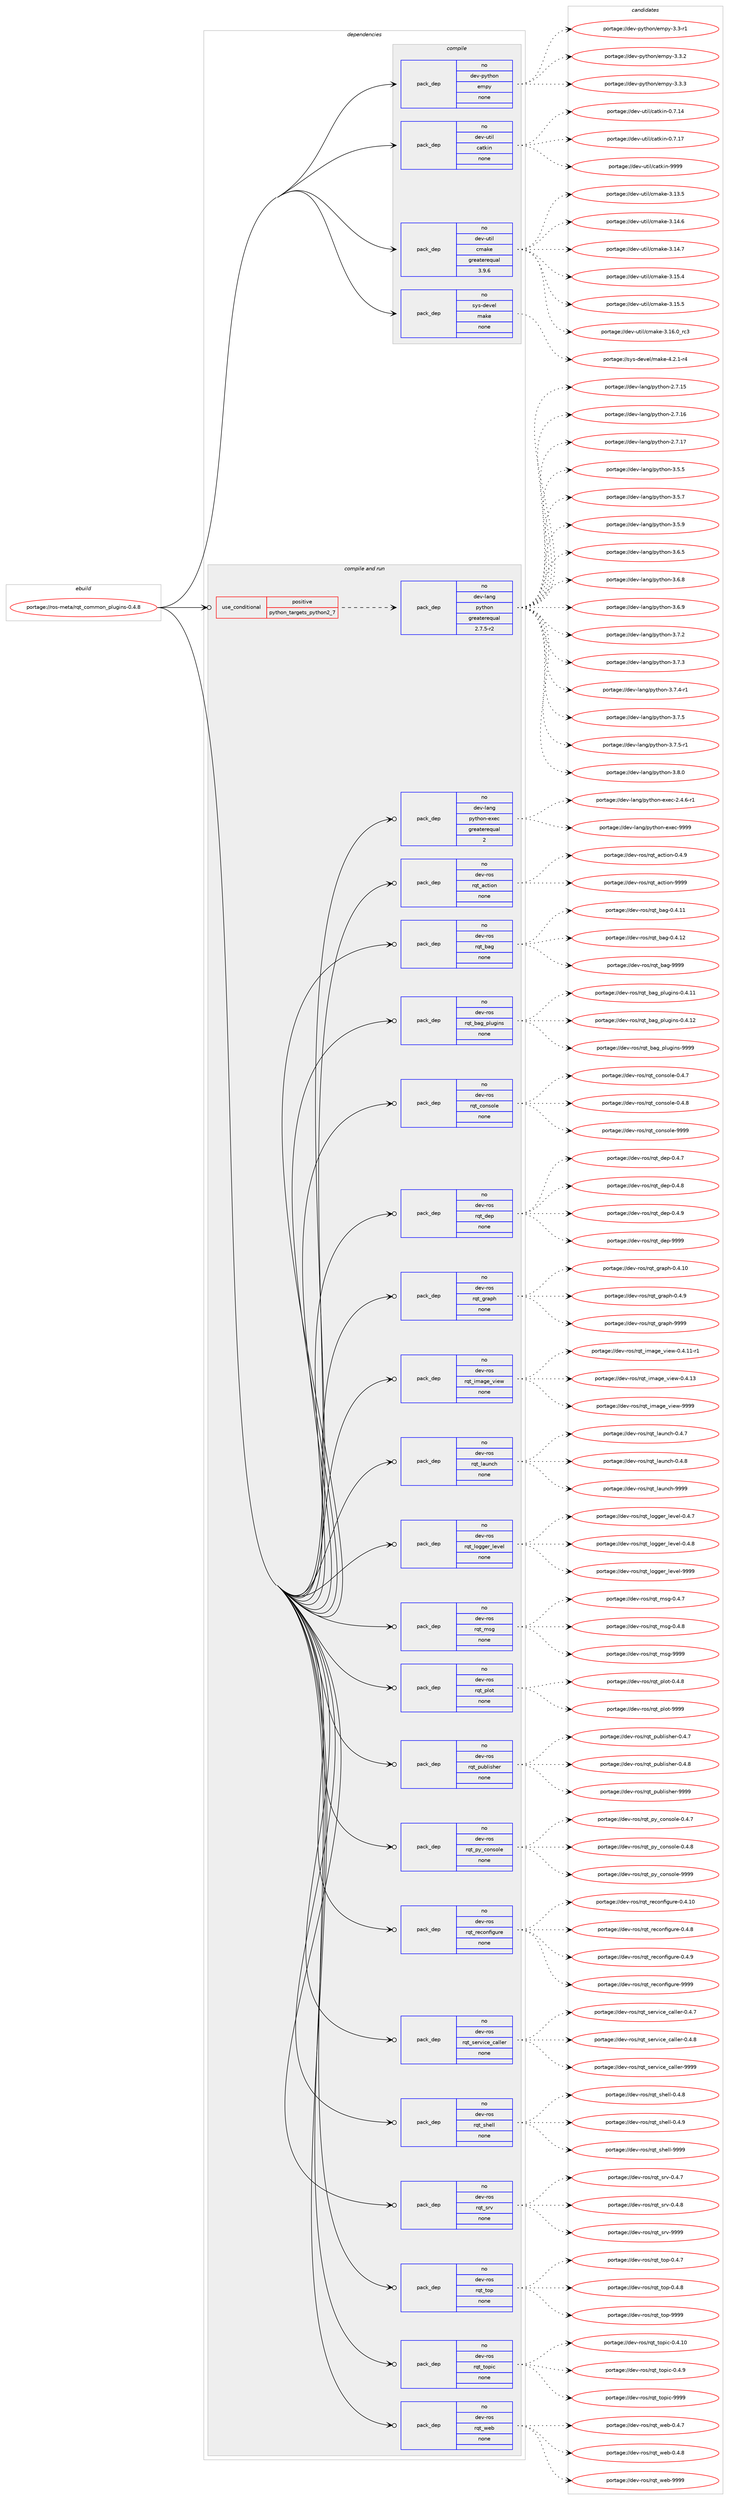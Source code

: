 digraph prolog {

# *************
# Graph options
# *************

newrank=true;
concentrate=true;
compound=true;
graph [rankdir=LR,fontname=Helvetica,fontsize=10,ranksep=1.5];#, ranksep=2.5, nodesep=0.2];
edge  [arrowhead=vee];
node  [fontname=Helvetica,fontsize=10];

# **********
# The ebuild
# **********

subgraph cluster_leftcol {
color=gray;
rank=same;
label=<<i>ebuild</i>>;
id [label="portage://ros-meta/rqt_common_plugins-0.4.8", color=red, width=4, href="../ros-meta/rqt_common_plugins-0.4.8.svg"];
}

# ****************
# The dependencies
# ****************

subgraph cluster_midcol {
color=gray;
label=<<i>dependencies</i>>;
subgraph cluster_compile {
fillcolor="#eeeeee";
style=filled;
label=<<i>compile</i>>;
subgraph pack280114 {
dependency381483 [label=<<TABLE BORDER="0" CELLBORDER="1" CELLSPACING="0" CELLPADDING="4" WIDTH="220"><TR><TD ROWSPAN="6" CELLPADDING="30">pack_dep</TD></TR><TR><TD WIDTH="110">no</TD></TR><TR><TD>dev-python</TD></TR><TR><TD>empy</TD></TR><TR><TD>none</TD></TR><TR><TD></TD></TR></TABLE>>, shape=none, color=blue];
}
id:e -> dependency381483:w [weight=20,style="solid",arrowhead="vee"];
subgraph pack280115 {
dependency381484 [label=<<TABLE BORDER="0" CELLBORDER="1" CELLSPACING="0" CELLPADDING="4" WIDTH="220"><TR><TD ROWSPAN="6" CELLPADDING="30">pack_dep</TD></TR><TR><TD WIDTH="110">no</TD></TR><TR><TD>dev-util</TD></TR><TR><TD>catkin</TD></TR><TR><TD>none</TD></TR><TR><TD></TD></TR></TABLE>>, shape=none, color=blue];
}
id:e -> dependency381484:w [weight=20,style="solid",arrowhead="vee"];
subgraph pack280116 {
dependency381485 [label=<<TABLE BORDER="0" CELLBORDER="1" CELLSPACING="0" CELLPADDING="4" WIDTH="220"><TR><TD ROWSPAN="6" CELLPADDING="30">pack_dep</TD></TR><TR><TD WIDTH="110">no</TD></TR><TR><TD>dev-util</TD></TR><TR><TD>cmake</TD></TR><TR><TD>greaterequal</TD></TR><TR><TD>3.9.6</TD></TR></TABLE>>, shape=none, color=blue];
}
id:e -> dependency381485:w [weight=20,style="solid",arrowhead="vee"];
subgraph pack280117 {
dependency381486 [label=<<TABLE BORDER="0" CELLBORDER="1" CELLSPACING="0" CELLPADDING="4" WIDTH="220"><TR><TD ROWSPAN="6" CELLPADDING="30">pack_dep</TD></TR><TR><TD WIDTH="110">no</TD></TR><TR><TD>sys-devel</TD></TR><TR><TD>make</TD></TR><TR><TD>none</TD></TR><TR><TD></TD></TR></TABLE>>, shape=none, color=blue];
}
id:e -> dependency381486:w [weight=20,style="solid",arrowhead="vee"];
}
subgraph cluster_compileandrun {
fillcolor="#eeeeee";
style=filled;
label=<<i>compile and run</i>>;
subgraph cond94949 {
dependency381487 [label=<<TABLE BORDER="0" CELLBORDER="1" CELLSPACING="0" CELLPADDING="4"><TR><TD ROWSPAN="3" CELLPADDING="10">use_conditional</TD></TR><TR><TD>positive</TD></TR><TR><TD>python_targets_python2_7</TD></TR></TABLE>>, shape=none, color=red];
subgraph pack280118 {
dependency381488 [label=<<TABLE BORDER="0" CELLBORDER="1" CELLSPACING="0" CELLPADDING="4" WIDTH="220"><TR><TD ROWSPAN="6" CELLPADDING="30">pack_dep</TD></TR><TR><TD WIDTH="110">no</TD></TR><TR><TD>dev-lang</TD></TR><TR><TD>python</TD></TR><TR><TD>greaterequal</TD></TR><TR><TD>2.7.5-r2</TD></TR></TABLE>>, shape=none, color=blue];
}
dependency381487:e -> dependency381488:w [weight=20,style="dashed",arrowhead="vee"];
}
id:e -> dependency381487:w [weight=20,style="solid",arrowhead="odotvee"];
subgraph pack280119 {
dependency381489 [label=<<TABLE BORDER="0" CELLBORDER="1" CELLSPACING="0" CELLPADDING="4" WIDTH="220"><TR><TD ROWSPAN="6" CELLPADDING="30">pack_dep</TD></TR><TR><TD WIDTH="110">no</TD></TR><TR><TD>dev-lang</TD></TR><TR><TD>python-exec</TD></TR><TR><TD>greaterequal</TD></TR><TR><TD>2</TD></TR></TABLE>>, shape=none, color=blue];
}
id:e -> dependency381489:w [weight=20,style="solid",arrowhead="odotvee"];
subgraph pack280120 {
dependency381490 [label=<<TABLE BORDER="0" CELLBORDER="1" CELLSPACING="0" CELLPADDING="4" WIDTH="220"><TR><TD ROWSPAN="6" CELLPADDING="30">pack_dep</TD></TR><TR><TD WIDTH="110">no</TD></TR><TR><TD>dev-ros</TD></TR><TR><TD>rqt_action</TD></TR><TR><TD>none</TD></TR><TR><TD></TD></TR></TABLE>>, shape=none, color=blue];
}
id:e -> dependency381490:w [weight=20,style="solid",arrowhead="odotvee"];
subgraph pack280121 {
dependency381491 [label=<<TABLE BORDER="0" CELLBORDER="1" CELLSPACING="0" CELLPADDING="4" WIDTH="220"><TR><TD ROWSPAN="6" CELLPADDING="30">pack_dep</TD></TR><TR><TD WIDTH="110">no</TD></TR><TR><TD>dev-ros</TD></TR><TR><TD>rqt_bag</TD></TR><TR><TD>none</TD></TR><TR><TD></TD></TR></TABLE>>, shape=none, color=blue];
}
id:e -> dependency381491:w [weight=20,style="solid",arrowhead="odotvee"];
subgraph pack280122 {
dependency381492 [label=<<TABLE BORDER="0" CELLBORDER="1" CELLSPACING="0" CELLPADDING="4" WIDTH="220"><TR><TD ROWSPAN="6" CELLPADDING="30">pack_dep</TD></TR><TR><TD WIDTH="110">no</TD></TR><TR><TD>dev-ros</TD></TR><TR><TD>rqt_bag_plugins</TD></TR><TR><TD>none</TD></TR><TR><TD></TD></TR></TABLE>>, shape=none, color=blue];
}
id:e -> dependency381492:w [weight=20,style="solid",arrowhead="odotvee"];
subgraph pack280123 {
dependency381493 [label=<<TABLE BORDER="0" CELLBORDER="1" CELLSPACING="0" CELLPADDING="4" WIDTH="220"><TR><TD ROWSPAN="6" CELLPADDING="30">pack_dep</TD></TR><TR><TD WIDTH="110">no</TD></TR><TR><TD>dev-ros</TD></TR><TR><TD>rqt_console</TD></TR><TR><TD>none</TD></TR><TR><TD></TD></TR></TABLE>>, shape=none, color=blue];
}
id:e -> dependency381493:w [weight=20,style="solid",arrowhead="odotvee"];
subgraph pack280124 {
dependency381494 [label=<<TABLE BORDER="0" CELLBORDER="1" CELLSPACING="0" CELLPADDING="4" WIDTH="220"><TR><TD ROWSPAN="6" CELLPADDING="30">pack_dep</TD></TR><TR><TD WIDTH="110">no</TD></TR><TR><TD>dev-ros</TD></TR><TR><TD>rqt_dep</TD></TR><TR><TD>none</TD></TR><TR><TD></TD></TR></TABLE>>, shape=none, color=blue];
}
id:e -> dependency381494:w [weight=20,style="solid",arrowhead="odotvee"];
subgraph pack280125 {
dependency381495 [label=<<TABLE BORDER="0" CELLBORDER="1" CELLSPACING="0" CELLPADDING="4" WIDTH="220"><TR><TD ROWSPAN="6" CELLPADDING="30">pack_dep</TD></TR><TR><TD WIDTH="110">no</TD></TR><TR><TD>dev-ros</TD></TR><TR><TD>rqt_graph</TD></TR><TR><TD>none</TD></TR><TR><TD></TD></TR></TABLE>>, shape=none, color=blue];
}
id:e -> dependency381495:w [weight=20,style="solid",arrowhead="odotvee"];
subgraph pack280126 {
dependency381496 [label=<<TABLE BORDER="0" CELLBORDER="1" CELLSPACING="0" CELLPADDING="4" WIDTH="220"><TR><TD ROWSPAN="6" CELLPADDING="30">pack_dep</TD></TR><TR><TD WIDTH="110">no</TD></TR><TR><TD>dev-ros</TD></TR><TR><TD>rqt_image_view</TD></TR><TR><TD>none</TD></TR><TR><TD></TD></TR></TABLE>>, shape=none, color=blue];
}
id:e -> dependency381496:w [weight=20,style="solid",arrowhead="odotvee"];
subgraph pack280127 {
dependency381497 [label=<<TABLE BORDER="0" CELLBORDER="1" CELLSPACING="0" CELLPADDING="4" WIDTH="220"><TR><TD ROWSPAN="6" CELLPADDING="30">pack_dep</TD></TR><TR><TD WIDTH="110">no</TD></TR><TR><TD>dev-ros</TD></TR><TR><TD>rqt_launch</TD></TR><TR><TD>none</TD></TR><TR><TD></TD></TR></TABLE>>, shape=none, color=blue];
}
id:e -> dependency381497:w [weight=20,style="solid",arrowhead="odotvee"];
subgraph pack280128 {
dependency381498 [label=<<TABLE BORDER="0" CELLBORDER="1" CELLSPACING="0" CELLPADDING="4" WIDTH="220"><TR><TD ROWSPAN="6" CELLPADDING="30">pack_dep</TD></TR><TR><TD WIDTH="110">no</TD></TR><TR><TD>dev-ros</TD></TR><TR><TD>rqt_logger_level</TD></TR><TR><TD>none</TD></TR><TR><TD></TD></TR></TABLE>>, shape=none, color=blue];
}
id:e -> dependency381498:w [weight=20,style="solid",arrowhead="odotvee"];
subgraph pack280129 {
dependency381499 [label=<<TABLE BORDER="0" CELLBORDER="1" CELLSPACING="0" CELLPADDING="4" WIDTH="220"><TR><TD ROWSPAN="6" CELLPADDING="30">pack_dep</TD></TR><TR><TD WIDTH="110">no</TD></TR><TR><TD>dev-ros</TD></TR><TR><TD>rqt_msg</TD></TR><TR><TD>none</TD></TR><TR><TD></TD></TR></TABLE>>, shape=none, color=blue];
}
id:e -> dependency381499:w [weight=20,style="solid",arrowhead="odotvee"];
subgraph pack280130 {
dependency381500 [label=<<TABLE BORDER="0" CELLBORDER="1" CELLSPACING="0" CELLPADDING="4" WIDTH="220"><TR><TD ROWSPAN="6" CELLPADDING="30">pack_dep</TD></TR><TR><TD WIDTH="110">no</TD></TR><TR><TD>dev-ros</TD></TR><TR><TD>rqt_plot</TD></TR><TR><TD>none</TD></TR><TR><TD></TD></TR></TABLE>>, shape=none, color=blue];
}
id:e -> dependency381500:w [weight=20,style="solid",arrowhead="odotvee"];
subgraph pack280131 {
dependency381501 [label=<<TABLE BORDER="0" CELLBORDER="1" CELLSPACING="0" CELLPADDING="4" WIDTH="220"><TR><TD ROWSPAN="6" CELLPADDING="30">pack_dep</TD></TR><TR><TD WIDTH="110">no</TD></TR><TR><TD>dev-ros</TD></TR><TR><TD>rqt_publisher</TD></TR><TR><TD>none</TD></TR><TR><TD></TD></TR></TABLE>>, shape=none, color=blue];
}
id:e -> dependency381501:w [weight=20,style="solid",arrowhead="odotvee"];
subgraph pack280132 {
dependency381502 [label=<<TABLE BORDER="0" CELLBORDER="1" CELLSPACING="0" CELLPADDING="4" WIDTH="220"><TR><TD ROWSPAN="6" CELLPADDING="30">pack_dep</TD></TR><TR><TD WIDTH="110">no</TD></TR><TR><TD>dev-ros</TD></TR><TR><TD>rqt_py_console</TD></TR><TR><TD>none</TD></TR><TR><TD></TD></TR></TABLE>>, shape=none, color=blue];
}
id:e -> dependency381502:w [weight=20,style="solid",arrowhead="odotvee"];
subgraph pack280133 {
dependency381503 [label=<<TABLE BORDER="0" CELLBORDER="1" CELLSPACING="0" CELLPADDING="4" WIDTH="220"><TR><TD ROWSPAN="6" CELLPADDING="30">pack_dep</TD></TR><TR><TD WIDTH="110">no</TD></TR><TR><TD>dev-ros</TD></TR><TR><TD>rqt_reconfigure</TD></TR><TR><TD>none</TD></TR><TR><TD></TD></TR></TABLE>>, shape=none, color=blue];
}
id:e -> dependency381503:w [weight=20,style="solid",arrowhead="odotvee"];
subgraph pack280134 {
dependency381504 [label=<<TABLE BORDER="0" CELLBORDER="1" CELLSPACING="0" CELLPADDING="4" WIDTH="220"><TR><TD ROWSPAN="6" CELLPADDING="30">pack_dep</TD></TR><TR><TD WIDTH="110">no</TD></TR><TR><TD>dev-ros</TD></TR><TR><TD>rqt_service_caller</TD></TR><TR><TD>none</TD></TR><TR><TD></TD></TR></TABLE>>, shape=none, color=blue];
}
id:e -> dependency381504:w [weight=20,style="solid",arrowhead="odotvee"];
subgraph pack280135 {
dependency381505 [label=<<TABLE BORDER="0" CELLBORDER="1" CELLSPACING="0" CELLPADDING="4" WIDTH="220"><TR><TD ROWSPAN="6" CELLPADDING="30">pack_dep</TD></TR><TR><TD WIDTH="110">no</TD></TR><TR><TD>dev-ros</TD></TR><TR><TD>rqt_shell</TD></TR><TR><TD>none</TD></TR><TR><TD></TD></TR></TABLE>>, shape=none, color=blue];
}
id:e -> dependency381505:w [weight=20,style="solid",arrowhead="odotvee"];
subgraph pack280136 {
dependency381506 [label=<<TABLE BORDER="0" CELLBORDER="1" CELLSPACING="0" CELLPADDING="4" WIDTH="220"><TR><TD ROWSPAN="6" CELLPADDING="30">pack_dep</TD></TR><TR><TD WIDTH="110">no</TD></TR><TR><TD>dev-ros</TD></TR><TR><TD>rqt_srv</TD></TR><TR><TD>none</TD></TR><TR><TD></TD></TR></TABLE>>, shape=none, color=blue];
}
id:e -> dependency381506:w [weight=20,style="solid",arrowhead="odotvee"];
subgraph pack280137 {
dependency381507 [label=<<TABLE BORDER="0" CELLBORDER="1" CELLSPACING="0" CELLPADDING="4" WIDTH="220"><TR><TD ROWSPAN="6" CELLPADDING="30">pack_dep</TD></TR><TR><TD WIDTH="110">no</TD></TR><TR><TD>dev-ros</TD></TR><TR><TD>rqt_top</TD></TR><TR><TD>none</TD></TR><TR><TD></TD></TR></TABLE>>, shape=none, color=blue];
}
id:e -> dependency381507:w [weight=20,style="solid",arrowhead="odotvee"];
subgraph pack280138 {
dependency381508 [label=<<TABLE BORDER="0" CELLBORDER="1" CELLSPACING="0" CELLPADDING="4" WIDTH="220"><TR><TD ROWSPAN="6" CELLPADDING="30">pack_dep</TD></TR><TR><TD WIDTH="110">no</TD></TR><TR><TD>dev-ros</TD></TR><TR><TD>rqt_topic</TD></TR><TR><TD>none</TD></TR><TR><TD></TD></TR></TABLE>>, shape=none, color=blue];
}
id:e -> dependency381508:w [weight=20,style="solid",arrowhead="odotvee"];
subgraph pack280139 {
dependency381509 [label=<<TABLE BORDER="0" CELLBORDER="1" CELLSPACING="0" CELLPADDING="4" WIDTH="220"><TR><TD ROWSPAN="6" CELLPADDING="30">pack_dep</TD></TR><TR><TD WIDTH="110">no</TD></TR><TR><TD>dev-ros</TD></TR><TR><TD>rqt_web</TD></TR><TR><TD>none</TD></TR><TR><TD></TD></TR></TABLE>>, shape=none, color=blue];
}
id:e -> dependency381509:w [weight=20,style="solid",arrowhead="odotvee"];
}
subgraph cluster_run {
fillcolor="#eeeeee";
style=filled;
label=<<i>run</i>>;
}
}

# **************
# The candidates
# **************

subgraph cluster_choices {
rank=same;
color=gray;
label=<<i>candidates</i>>;

subgraph choice280114 {
color=black;
nodesep=1;
choiceportage1001011184511212111610411111047101109112121455146514511449 [label="portage://dev-python/empy-3.3-r1", color=red, width=4,href="../dev-python/empy-3.3-r1.svg"];
choiceportage1001011184511212111610411111047101109112121455146514650 [label="portage://dev-python/empy-3.3.2", color=red, width=4,href="../dev-python/empy-3.3.2.svg"];
choiceportage1001011184511212111610411111047101109112121455146514651 [label="portage://dev-python/empy-3.3.3", color=red, width=4,href="../dev-python/empy-3.3.3.svg"];
dependency381483:e -> choiceportage1001011184511212111610411111047101109112121455146514511449:w [style=dotted,weight="100"];
dependency381483:e -> choiceportage1001011184511212111610411111047101109112121455146514650:w [style=dotted,weight="100"];
dependency381483:e -> choiceportage1001011184511212111610411111047101109112121455146514651:w [style=dotted,weight="100"];
}
subgraph choice280115 {
color=black;
nodesep=1;
choiceportage1001011184511711610510847999711610710511045484655464952 [label="portage://dev-util/catkin-0.7.14", color=red, width=4,href="../dev-util/catkin-0.7.14.svg"];
choiceportage1001011184511711610510847999711610710511045484655464955 [label="portage://dev-util/catkin-0.7.17", color=red, width=4,href="../dev-util/catkin-0.7.17.svg"];
choiceportage100101118451171161051084799971161071051104557575757 [label="portage://dev-util/catkin-9999", color=red, width=4,href="../dev-util/catkin-9999.svg"];
dependency381484:e -> choiceportage1001011184511711610510847999711610710511045484655464952:w [style=dotted,weight="100"];
dependency381484:e -> choiceportage1001011184511711610510847999711610710511045484655464955:w [style=dotted,weight="100"];
dependency381484:e -> choiceportage100101118451171161051084799971161071051104557575757:w [style=dotted,weight="100"];
}
subgraph choice280116 {
color=black;
nodesep=1;
choiceportage1001011184511711610510847991099710710145514649514653 [label="portage://dev-util/cmake-3.13.5", color=red, width=4,href="../dev-util/cmake-3.13.5.svg"];
choiceportage1001011184511711610510847991099710710145514649524654 [label="portage://dev-util/cmake-3.14.6", color=red, width=4,href="../dev-util/cmake-3.14.6.svg"];
choiceportage1001011184511711610510847991099710710145514649524655 [label="portage://dev-util/cmake-3.14.7", color=red, width=4,href="../dev-util/cmake-3.14.7.svg"];
choiceportage1001011184511711610510847991099710710145514649534652 [label="portage://dev-util/cmake-3.15.4", color=red, width=4,href="../dev-util/cmake-3.15.4.svg"];
choiceportage1001011184511711610510847991099710710145514649534653 [label="portage://dev-util/cmake-3.15.5", color=red, width=4,href="../dev-util/cmake-3.15.5.svg"];
choiceportage1001011184511711610510847991099710710145514649544648951149951 [label="portage://dev-util/cmake-3.16.0_rc3", color=red, width=4,href="../dev-util/cmake-3.16.0_rc3.svg"];
dependency381485:e -> choiceportage1001011184511711610510847991099710710145514649514653:w [style=dotted,weight="100"];
dependency381485:e -> choiceportage1001011184511711610510847991099710710145514649524654:w [style=dotted,weight="100"];
dependency381485:e -> choiceportage1001011184511711610510847991099710710145514649524655:w [style=dotted,weight="100"];
dependency381485:e -> choiceportage1001011184511711610510847991099710710145514649534652:w [style=dotted,weight="100"];
dependency381485:e -> choiceportage1001011184511711610510847991099710710145514649534653:w [style=dotted,weight="100"];
dependency381485:e -> choiceportage1001011184511711610510847991099710710145514649544648951149951:w [style=dotted,weight="100"];
}
subgraph choice280117 {
color=black;
nodesep=1;
choiceportage1151211154510010111810110847109971071014552465046494511452 [label="portage://sys-devel/make-4.2.1-r4", color=red, width=4,href="../sys-devel/make-4.2.1-r4.svg"];
dependency381486:e -> choiceportage1151211154510010111810110847109971071014552465046494511452:w [style=dotted,weight="100"];
}
subgraph choice280118 {
color=black;
nodesep=1;
choiceportage10010111845108971101034711212111610411111045504655464953 [label="portage://dev-lang/python-2.7.15", color=red, width=4,href="../dev-lang/python-2.7.15.svg"];
choiceportage10010111845108971101034711212111610411111045504655464954 [label="portage://dev-lang/python-2.7.16", color=red, width=4,href="../dev-lang/python-2.7.16.svg"];
choiceportage10010111845108971101034711212111610411111045504655464955 [label="portage://dev-lang/python-2.7.17", color=red, width=4,href="../dev-lang/python-2.7.17.svg"];
choiceportage100101118451089711010347112121116104111110455146534653 [label="portage://dev-lang/python-3.5.5", color=red, width=4,href="../dev-lang/python-3.5.5.svg"];
choiceportage100101118451089711010347112121116104111110455146534655 [label="portage://dev-lang/python-3.5.7", color=red, width=4,href="../dev-lang/python-3.5.7.svg"];
choiceportage100101118451089711010347112121116104111110455146534657 [label="portage://dev-lang/python-3.5.9", color=red, width=4,href="../dev-lang/python-3.5.9.svg"];
choiceportage100101118451089711010347112121116104111110455146544653 [label="portage://dev-lang/python-3.6.5", color=red, width=4,href="../dev-lang/python-3.6.5.svg"];
choiceportage100101118451089711010347112121116104111110455146544656 [label="portage://dev-lang/python-3.6.8", color=red, width=4,href="../dev-lang/python-3.6.8.svg"];
choiceportage100101118451089711010347112121116104111110455146544657 [label="portage://dev-lang/python-3.6.9", color=red, width=4,href="../dev-lang/python-3.6.9.svg"];
choiceportage100101118451089711010347112121116104111110455146554650 [label="portage://dev-lang/python-3.7.2", color=red, width=4,href="../dev-lang/python-3.7.2.svg"];
choiceportage100101118451089711010347112121116104111110455146554651 [label="portage://dev-lang/python-3.7.3", color=red, width=4,href="../dev-lang/python-3.7.3.svg"];
choiceportage1001011184510897110103471121211161041111104551465546524511449 [label="portage://dev-lang/python-3.7.4-r1", color=red, width=4,href="../dev-lang/python-3.7.4-r1.svg"];
choiceportage100101118451089711010347112121116104111110455146554653 [label="portage://dev-lang/python-3.7.5", color=red, width=4,href="../dev-lang/python-3.7.5.svg"];
choiceportage1001011184510897110103471121211161041111104551465546534511449 [label="portage://dev-lang/python-3.7.5-r1", color=red, width=4,href="../dev-lang/python-3.7.5-r1.svg"];
choiceportage100101118451089711010347112121116104111110455146564648 [label="portage://dev-lang/python-3.8.0", color=red, width=4,href="../dev-lang/python-3.8.0.svg"];
dependency381488:e -> choiceportage10010111845108971101034711212111610411111045504655464953:w [style=dotted,weight="100"];
dependency381488:e -> choiceportage10010111845108971101034711212111610411111045504655464954:w [style=dotted,weight="100"];
dependency381488:e -> choiceportage10010111845108971101034711212111610411111045504655464955:w [style=dotted,weight="100"];
dependency381488:e -> choiceportage100101118451089711010347112121116104111110455146534653:w [style=dotted,weight="100"];
dependency381488:e -> choiceportage100101118451089711010347112121116104111110455146534655:w [style=dotted,weight="100"];
dependency381488:e -> choiceportage100101118451089711010347112121116104111110455146534657:w [style=dotted,weight="100"];
dependency381488:e -> choiceportage100101118451089711010347112121116104111110455146544653:w [style=dotted,weight="100"];
dependency381488:e -> choiceportage100101118451089711010347112121116104111110455146544656:w [style=dotted,weight="100"];
dependency381488:e -> choiceportage100101118451089711010347112121116104111110455146544657:w [style=dotted,weight="100"];
dependency381488:e -> choiceportage100101118451089711010347112121116104111110455146554650:w [style=dotted,weight="100"];
dependency381488:e -> choiceportage100101118451089711010347112121116104111110455146554651:w [style=dotted,weight="100"];
dependency381488:e -> choiceportage1001011184510897110103471121211161041111104551465546524511449:w [style=dotted,weight="100"];
dependency381488:e -> choiceportage100101118451089711010347112121116104111110455146554653:w [style=dotted,weight="100"];
dependency381488:e -> choiceportage1001011184510897110103471121211161041111104551465546534511449:w [style=dotted,weight="100"];
dependency381488:e -> choiceportage100101118451089711010347112121116104111110455146564648:w [style=dotted,weight="100"];
}
subgraph choice280119 {
color=black;
nodesep=1;
choiceportage10010111845108971101034711212111610411111045101120101994550465246544511449 [label="portage://dev-lang/python-exec-2.4.6-r1", color=red, width=4,href="../dev-lang/python-exec-2.4.6-r1.svg"];
choiceportage10010111845108971101034711212111610411111045101120101994557575757 [label="portage://dev-lang/python-exec-9999", color=red, width=4,href="../dev-lang/python-exec-9999.svg"];
dependency381489:e -> choiceportage10010111845108971101034711212111610411111045101120101994550465246544511449:w [style=dotted,weight="100"];
dependency381489:e -> choiceportage10010111845108971101034711212111610411111045101120101994557575757:w [style=dotted,weight="100"];
}
subgraph choice280120 {
color=black;
nodesep=1;
choiceportage1001011184511411111547114113116959799116105111110454846524657 [label="portage://dev-ros/rqt_action-0.4.9", color=red, width=4,href="../dev-ros/rqt_action-0.4.9.svg"];
choiceportage10010111845114111115471141131169597991161051111104557575757 [label="portage://dev-ros/rqt_action-9999", color=red, width=4,href="../dev-ros/rqt_action-9999.svg"];
dependency381490:e -> choiceportage1001011184511411111547114113116959799116105111110454846524657:w [style=dotted,weight="100"];
dependency381490:e -> choiceportage10010111845114111115471141131169597991161051111104557575757:w [style=dotted,weight="100"];
}
subgraph choice280121 {
color=black;
nodesep=1;
choiceportage100101118451141111154711411311695989710345484652464949 [label="portage://dev-ros/rqt_bag-0.4.11", color=red, width=4,href="../dev-ros/rqt_bag-0.4.11.svg"];
choiceportage100101118451141111154711411311695989710345484652464950 [label="portage://dev-ros/rqt_bag-0.4.12", color=red, width=4,href="../dev-ros/rqt_bag-0.4.12.svg"];
choiceportage10010111845114111115471141131169598971034557575757 [label="portage://dev-ros/rqt_bag-9999", color=red, width=4,href="../dev-ros/rqt_bag-9999.svg"];
dependency381491:e -> choiceportage100101118451141111154711411311695989710345484652464949:w [style=dotted,weight="100"];
dependency381491:e -> choiceportage100101118451141111154711411311695989710345484652464950:w [style=dotted,weight="100"];
dependency381491:e -> choiceportage10010111845114111115471141131169598971034557575757:w [style=dotted,weight="100"];
}
subgraph choice280122 {
color=black;
nodesep=1;
choiceportage10010111845114111115471141131169598971039511210811710310511011545484652464949 [label="portage://dev-ros/rqt_bag_plugins-0.4.11", color=red, width=4,href="../dev-ros/rqt_bag_plugins-0.4.11.svg"];
choiceportage10010111845114111115471141131169598971039511210811710310511011545484652464950 [label="portage://dev-ros/rqt_bag_plugins-0.4.12", color=red, width=4,href="../dev-ros/rqt_bag_plugins-0.4.12.svg"];
choiceportage1001011184511411111547114113116959897103951121081171031051101154557575757 [label="portage://dev-ros/rqt_bag_plugins-9999", color=red, width=4,href="../dev-ros/rqt_bag_plugins-9999.svg"];
dependency381492:e -> choiceportage10010111845114111115471141131169598971039511210811710310511011545484652464949:w [style=dotted,weight="100"];
dependency381492:e -> choiceportage10010111845114111115471141131169598971039511210811710310511011545484652464950:w [style=dotted,weight="100"];
dependency381492:e -> choiceportage1001011184511411111547114113116959897103951121081171031051101154557575757:w [style=dotted,weight="100"];
}
subgraph choice280123 {
color=black;
nodesep=1;
choiceportage10010111845114111115471141131169599111110115111108101454846524655 [label="portage://dev-ros/rqt_console-0.4.7", color=red, width=4,href="../dev-ros/rqt_console-0.4.7.svg"];
choiceportage10010111845114111115471141131169599111110115111108101454846524656 [label="portage://dev-ros/rqt_console-0.4.8", color=red, width=4,href="../dev-ros/rqt_console-0.4.8.svg"];
choiceportage100101118451141111154711411311695991111101151111081014557575757 [label="portage://dev-ros/rqt_console-9999", color=red, width=4,href="../dev-ros/rqt_console-9999.svg"];
dependency381493:e -> choiceportage10010111845114111115471141131169599111110115111108101454846524655:w [style=dotted,weight="100"];
dependency381493:e -> choiceportage10010111845114111115471141131169599111110115111108101454846524656:w [style=dotted,weight="100"];
dependency381493:e -> choiceportage100101118451141111154711411311695991111101151111081014557575757:w [style=dotted,weight="100"];
}
subgraph choice280124 {
color=black;
nodesep=1;
choiceportage100101118451141111154711411311695100101112454846524655 [label="portage://dev-ros/rqt_dep-0.4.7", color=red, width=4,href="../dev-ros/rqt_dep-0.4.7.svg"];
choiceportage100101118451141111154711411311695100101112454846524656 [label="portage://dev-ros/rqt_dep-0.4.8", color=red, width=4,href="../dev-ros/rqt_dep-0.4.8.svg"];
choiceportage100101118451141111154711411311695100101112454846524657 [label="portage://dev-ros/rqt_dep-0.4.9", color=red, width=4,href="../dev-ros/rqt_dep-0.4.9.svg"];
choiceportage1001011184511411111547114113116951001011124557575757 [label="portage://dev-ros/rqt_dep-9999", color=red, width=4,href="../dev-ros/rqt_dep-9999.svg"];
dependency381494:e -> choiceportage100101118451141111154711411311695100101112454846524655:w [style=dotted,weight="100"];
dependency381494:e -> choiceportage100101118451141111154711411311695100101112454846524656:w [style=dotted,weight="100"];
dependency381494:e -> choiceportage100101118451141111154711411311695100101112454846524657:w [style=dotted,weight="100"];
dependency381494:e -> choiceportage1001011184511411111547114113116951001011124557575757:w [style=dotted,weight="100"];
}
subgraph choice280125 {
color=black;
nodesep=1;
choiceportage1001011184511411111547114113116951031149711210445484652464948 [label="portage://dev-ros/rqt_graph-0.4.10", color=red, width=4,href="../dev-ros/rqt_graph-0.4.10.svg"];
choiceportage10010111845114111115471141131169510311497112104454846524657 [label="portage://dev-ros/rqt_graph-0.4.9", color=red, width=4,href="../dev-ros/rqt_graph-0.4.9.svg"];
choiceportage100101118451141111154711411311695103114971121044557575757 [label="portage://dev-ros/rqt_graph-9999", color=red, width=4,href="../dev-ros/rqt_graph-9999.svg"];
dependency381495:e -> choiceportage1001011184511411111547114113116951031149711210445484652464948:w [style=dotted,weight="100"];
dependency381495:e -> choiceportage10010111845114111115471141131169510311497112104454846524657:w [style=dotted,weight="100"];
dependency381495:e -> choiceportage100101118451141111154711411311695103114971121044557575757:w [style=dotted,weight="100"];
}
subgraph choice280126 {
color=black;
nodesep=1;
choiceportage1001011184511411111547114113116951051099710310195118105101119454846524649494511449 [label="portage://dev-ros/rqt_image_view-0.4.11-r1", color=red, width=4,href="../dev-ros/rqt_image_view-0.4.11-r1.svg"];
choiceportage100101118451141111154711411311695105109971031019511810510111945484652464951 [label="portage://dev-ros/rqt_image_view-0.4.13", color=red, width=4,href="../dev-ros/rqt_image_view-0.4.13.svg"];
choiceportage10010111845114111115471141131169510510997103101951181051011194557575757 [label="portage://dev-ros/rqt_image_view-9999", color=red, width=4,href="../dev-ros/rqt_image_view-9999.svg"];
dependency381496:e -> choiceportage1001011184511411111547114113116951051099710310195118105101119454846524649494511449:w [style=dotted,weight="100"];
dependency381496:e -> choiceportage100101118451141111154711411311695105109971031019511810510111945484652464951:w [style=dotted,weight="100"];
dependency381496:e -> choiceportage10010111845114111115471141131169510510997103101951181051011194557575757:w [style=dotted,weight="100"];
}
subgraph choice280127 {
color=black;
nodesep=1;
choiceportage1001011184511411111547114113116951089711711099104454846524655 [label="portage://dev-ros/rqt_launch-0.4.7", color=red, width=4,href="../dev-ros/rqt_launch-0.4.7.svg"];
choiceportage1001011184511411111547114113116951089711711099104454846524656 [label="portage://dev-ros/rqt_launch-0.4.8", color=red, width=4,href="../dev-ros/rqt_launch-0.4.8.svg"];
choiceportage10010111845114111115471141131169510897117110991044557575757 [label="portage://dev-ros/rqt_launch-9999", color=red, width=4,href="../dev-ros/rqt_launch-9999.svg"];
dependency381497:e -> choiceportage1001011184511411111547114113116951089711711099104454846524655:w [style=dotted,weight="100"];
dependency381497:e -> choiceportage1001011184511411111547114113116951089711711099104454846524656:w [style=dotted,weight="100"];
dependency381497:e -> choiceportage10010111845114111115471141131169510897117110991044557575757:w [style=dotted,weight="100"];
}
subgraph choice280128 {
color=black;
nodesep=1;
choiceportage10010111845114111115471141131169510811110310310111495108101118101108454846524655 [label="portage://dev-ros/rqt_logger_level-0.4.7", color=red, width=4,href="../dev-ros/rqt_logger_level-0.4.7.svg"];
choiceportage10010111845114111115471141131169510811110310310111495108101118101108454846524656 [label="portage://dev-ros/rqt_logger_level-0.4.8", color=red, width=4,href="../dev-ros/rqt_logger_level-0.4.8.svg"];
choiceportage100101118451141111154711411311695108111103103101114951081011181011084557575757 [label="portage://dev-ros/rqt_logger_level-9999", color=red, width=4,href="../dev-ros/rqt_logger_level-9999.svg"];
dependency381498:e -> choiceportage10010111845114111115471141131169510811110310310111495108101118101108454846524655:w [style=dotted,weight="100"];
dependency381498:e -> choiceportage10010111845114111115471141131169510811110310310111495108101118101108454846524656:w [style=dotted,weight="100"];
dependency381498:e -> choiceportage100101118451141111154711411311695108111103103101114951081011181011084557575757:w [style=dotted,weight="100"];
}
subgraph choice280129 {
color=black;
nodesep=1;
choiceportage100101118451141111154711411311695109115103454846524655 [label="portage://dev-ros/rqt_msg-0.4.7", color=red, width=4,href="../dev-ros/rqt_msg-0.4.7.svg"];
choiceportage100101118451141111154711411311695109115103454846524656 [label="portage://dev-ros/rqt_msg-0.4.8", color=red, width=4,href="../dev-ros/rqt_msg-0.4.8.svg"];
choiceportage1001011184511411111547114113116951091151034557575757 [label="portage://dev-ros/rqt_msg-9999", color=red, width=4,href="../dev-ros/rqt_msg-9999.svg"];
dependency381499:e -> choiceportage100101118451141111154711411311695109115103454846524655:w [style=dotted,weight="100"];
dependency381499:e -> choiceportage100101118451141111154711411311695109115103454846524656:w [style=dotted,weight="100"];
dependency381499:e -> choiceportage1001011184511411111547114113116951091151034557575757:w [style=dotted,weight="100"];
}
subgraph choice280130 {
color=black;
nodesep=1;
choiceportage100101118451141111154711411311695112108111116454846524656 [label="portage://dev-ros/rqt_plot-0.4.8", color=red, width=4,href="../dev-ros/rqt_plot-0.4.8.svg"];
choiceportage1001011184511411111547114113116951121081111164557575757 [label="portage://dev-ros/rqt_plot-9999", color=red, width=4,href="../dev-ros/rqt_plot-9999.svg"];
dependency381500:e -> choiceportage100101118451141111154711411311695112108111116454846524656:w [style=dotted,weight="100"];
dependency381500:e -> choiceportage1001011184511411111547114113116951121081111164557575757:w [style=dotted,weight="100"];
}
subgraph choice280131 {
color=black;
nodesep=1;
choiceportage10010111845114111115471141131169511211798108105115104101114454846524655 [label="portage://dev-ros/rqt_publisher-0.4.7", color=red, width=4,href="../dev-ros/rqt_publisher-0.4.7.svg"];
choiceportage10010111845114111115471141131169511211798108105115104101114454846524656 [label="portage://dev-ros/rqt_publisher-0.4.8", color=red, width=4,href="../dev-ros/rqt_publisher-0.4.8.svg"];
choiceportage100101118451141111154711411311695112117981081051151041011144557575757 [label="portage://dev-ros/rqt_publisher-9999", color=red, width=4,href="../dev-ros/rqt_publisher-9999.svg"];
dependency381501:e -> choiceportage10010111845114111115471141131169511211798108105115104101114454846524655:w [style=dotted,weight="100"];
dependency381501:e -> choiceportage10010111845114111115471141131169511211798108105115104101114454846524656:w [style=dotted,weight="100"];
dependency381501:e -> choiceportage100101118451141111154711411311695112117981081051151041011144557575757:w [style=dotted,weight="100"];
}
subgraph choice280132 {
color=black;
nodesep=1;
choiceportage1001011184511411111547114113116951121219599111110115111108101454846524655 [label="portage://dev-ros/rqt_py_console-0.4.7", color=red, width=4,href="../dev-ros/rqt_py_console-0.4.7.svg"];
choiceportage1001011184511411111547114113116951121219599111110115111108101454846524656 [label="portage://dev-ros/rqt_py_console-0.4.8", color=red, width=4,href="../dev-ros/rqt_py_console-0.4.8.svg"];
choiceportage10010111845114111115471141131169511212195991111101151111081014557575757 [label="portage://dev-ros/rqt_py_console-9999", color=red, width=4,href="../dev-ros/rqt_py_console-9999.svg"];
dependency381502:e -> choiceportage1001011184511411111547114113116951121219599111110115111108101454846524655:w [style=dotted,weight="100"];
dependency381502:e -> choiceportage1001011184511411111547114113116951121219599111110115111108101454846524656:w [style=dotted,weight="100"];
dependency381502:e -> choiceportage10010111845114111115471141131169511212195991111101151111081014557575757:w [style=dotted,weight="100"];
}
subgraph choice280133 {
color=black;
nodesep=1;
choiceportage1001011184511411111547114113116951141019911111010210510311711410145484652464948 [label="portage://dev-ros/rqt_reconfigure-0.4.10", color=red, width=4,href="../dev-ros/rqt_reconfigure-0.4.10.svg"];
choiceportage10010111845114111115471141131169511410199111110102105103117114101454846524656 [label="portage://dev-ros/rqt_reconfigure-0.4.8", color=red, width=4,href="../dev-ros/rqt_reconfigure-0.4.8.svg"];
choiceportage10010111845114111115471141131169511410199111110102105103117114101454846524657 [label="portage://dev-ros/rqt_reconfigure-0.4.9", color=red, width=4,href="../dev-ros/rqt_reconfigure-0.4.9.svg"];
choiceportage100101118451141111154711411311695114101991111101021051031171141014557575757 [label="portage://dev-ros/rqt_reconfigure-9999", color=red, width=4,href="../dev-ros/rqt_reconfigure-9999.svg"];
dependency381503:e -> choiceportage1001011184511411111547114113116951141019911111010210510311711410145484652464948:w [style=dotted,weight="100"];
dependency381503:e -> choiceportage10010111845114111115471141131169511410199111110102105103117114101454846524656:w [style=dotted,weight="100"];
dependency381503:e -> choiceportage10010111845114111115471141131169511410199111110102105103117114101454846524657:w [style=dotted,weight="100"];
dependency381503:e -> choiceportage100101118451141111154711411311695114101991111101021051031171141014557575757:w [style=dotted,weight="100"];
}
subgraph choice280134 {
color=black;
nodesep=1;
choiceportage10010111845114111115471141131169511510111411810599101959997108108101114454846524655 [label="portage://dev-ros/rqt_service_caller-0.4.7", color=red, width=4,href="../dev-ros/rqt_service_caller-0.4.7.svg"];
choiceportage10010111845114111115471141131169511510111411810599101959997108108101114454846524656 [label="portage://dev-ros/rqt_service_caller-0.4.8", color=red, width=4,href="../dev-ros/rqt_service_caller-0.4.8.svg"];
choiceportage100101118451141111154711411311695115101114118105991019599971081081011144557575757 [label="portage://dev-ros/rqt_service_caller-9999", color=red, width=4,href="../dev-ros/rqt_service_caller-9999.svg"];
dependency381504:e -> choiceportage10010111845114111115471141131169511510111411810599101959997108108101114454846524655:w [style=dotted,weight="100"];
dependency381504:e -> choiceportage10010111845114111115471141131169511510111411810599101959997108108101114454846524656:w [style=dotted,weight="100"];
dependency381504:e -> choiceportage100101118451141111154711411311695115101114118105991019599971081081011144557575757:w [style=dotted,weight="100"];
}
subgraph choice280135 {
color=black;
nodesep=1;
choiceportage100101118451141111154711411311695115104101108108454846524656 [label="portage://dev-ros/rqt_shell-0.4.8", color=red, width=4,href="../dev-ros/rqt_shell-0.4.8.svg"];
choiceportage100101118451141111154711411311695115104101108108454846524657 [label="portage://dev-ros/rqt_shell-0.4.9", color=red, width=4,href="../dev-ros/rqt_shell-0.4.9.svg"];
choiceportage1001011184511411111547114113116951151041011081084557575757 [label="portage://dev-ros/rqt_shell-9999", color=red, width=4,href="../dev-ros/rqt_shell-9999.svg"];
dependency381505:e -> choiceportage100101118451141111154711411311695115104101108108454846524656:w [style=dotted,weight="100"];
dependency381505:e -> choiceportage100101118451141111154711411311695115104101108108454846524657:w [style=dotted,weight="100"];
dependency381505:e -> choiceportage1001011184511411111547114113116951151041011081084557575757:w [style=dotted,weight="100"];
}
subgraph choice280136 {
color=black;
nodesep=1;
choiceportage100101118451141111154711411311695115114118454846524655 [label="portage://dev-ros/rqt_srv-0.4.7", color=red, width=4,href="../dev-ros/rqt_srv-0.4.7.svg"];
choiceportage100101118451141111154711411311695115114118454846524656 [label="portage://dev-ros/rqt_srv-0.4.8", color=red, width=4,href="../dev-ros/rqt_srv-0.4.8.svg"];
choiceportage1001011184511411111547114113116951151141184557575757 [label="portage://dev-ros/rqt_srv-9999", color=red, width=4,href="../dev-ros/rqt_srv-9999.svg"];
dependency381506:e -> choiceportage100101118451141111154711411311695115114118454846524655:w [style=dotted,weight="100"];
dependency381506:e -> choiceportage100101118451141111154711411311695115114118454846524656:w [style=dotted,weight="100"];
dependency381506:e -> choiceportage1001011184511411111547114113116951151141184557575757:w [style=dotted,weight="100"];
}
subgraph choice280137 {
color=black;
nodesep=1;
choiceportage100101118451141111154711411311695116111112454846524655 [label="portage://dev-ros/rqt_top-0.4.7", color=red, width=4,href="../dev-ros/rqt_top-0.4.7.svg"];
choiceportage100101118451141111154711411311695116111112454846524656 [label="portage://dev-ros/rqt_top-0.4.8", color=red, width=4,href="../dev-ros/rqt_top-0.4.8.svg"];
choiceportage1001011184511411111547114113116951161111124557575757 [label="portage://dev-ros/rqt_top-9999", color=red, width=4,href="../dev-ros/rqt_top-9999.svg"];
dependency381507:e -> choiceportage100101118451141111154711411311695116111112454846524655:w [style=dotted,weight="100"];
dependency381507:e -> choiceportage100101118451141111154711411311695116111112454846524656:w [style=dotted,weight="100"];
dependency381507:e -> choiceportage1001011184511411111547114113116951161111124557575757:w [style=dotted,weight="100"];
}
subgraph choice280138 {
color=black;
nodesep=1;
choiceportage1001011184511411111547114113116951161111121059945484652464948 [label="portage://dev-ros/rqt_topic-0.4.10", color=red, width=4,href="../dev-ros/rqt_topic-0.4.10.svg"];
choiceportage10010111845114111115471141131169511611111210599454846524657 [label="portage://dev-ros/rqt_topic-0.4.9", color=red, width=4,href="../dev-ros/rqt_topic-0.4.9.svg"];
choiceportage100101118451141111154711411311695116111112105994557575757 [label="portage://dev-ros/rqt_topic-9999", color=red, width=4,href="../dev-ros/rqt_topic-9999.svg"];
dependency381508:e -> choiceportage1001011184511411111547114113116951161111121059945484652464948:w [style=dotted,weight="100"];
dependency381508:e -> choiceportage10010111845114111115471141131169511611111210599454846524657:w [style=dotted,weight="100"];
dependency381508:e -> choiceportage100101118451141111154711411311695116111112105994557575757:w [style=dotted,weight="100"];
}
subgraph choice280139 {
color=black;
nodesep=1;
choiceportage10010111845114111115471141131169511910198454846524655 [label="portage://dev-ros/rqt_web-0.4.7", color=red, width=4,href="../dev-ros/rqt_web-0.4.7.svg"];
choiceportage10010111845114111115471141131169511910198454846524656 [label="portage://dev-ros/rqt_web-0.4.8", color=red, width=4,href="../dev-ros/rqt_web-0.4.8.svg"];
choiceportage100101118451141111154711411311695119101984557575757 [label="portage://dev-ros/rqt_web-9999", color=red, width=4,href="../dev-ros/rqt_web-9999.svg"];
dependency381509:e -> choiceportage10010111845114111115471141131169511910198454846524655:w [style=dotted,weight="100"];
dependency381509:e -> choiceportage10010111845114111115471141131169511910198454846524656:w [style=dotted,weight="100"];
dependency381509:e -> choiceportage100101118451141111154711411311695119101984557575757:w [style=dotted,weight="100"];
}
}

}
